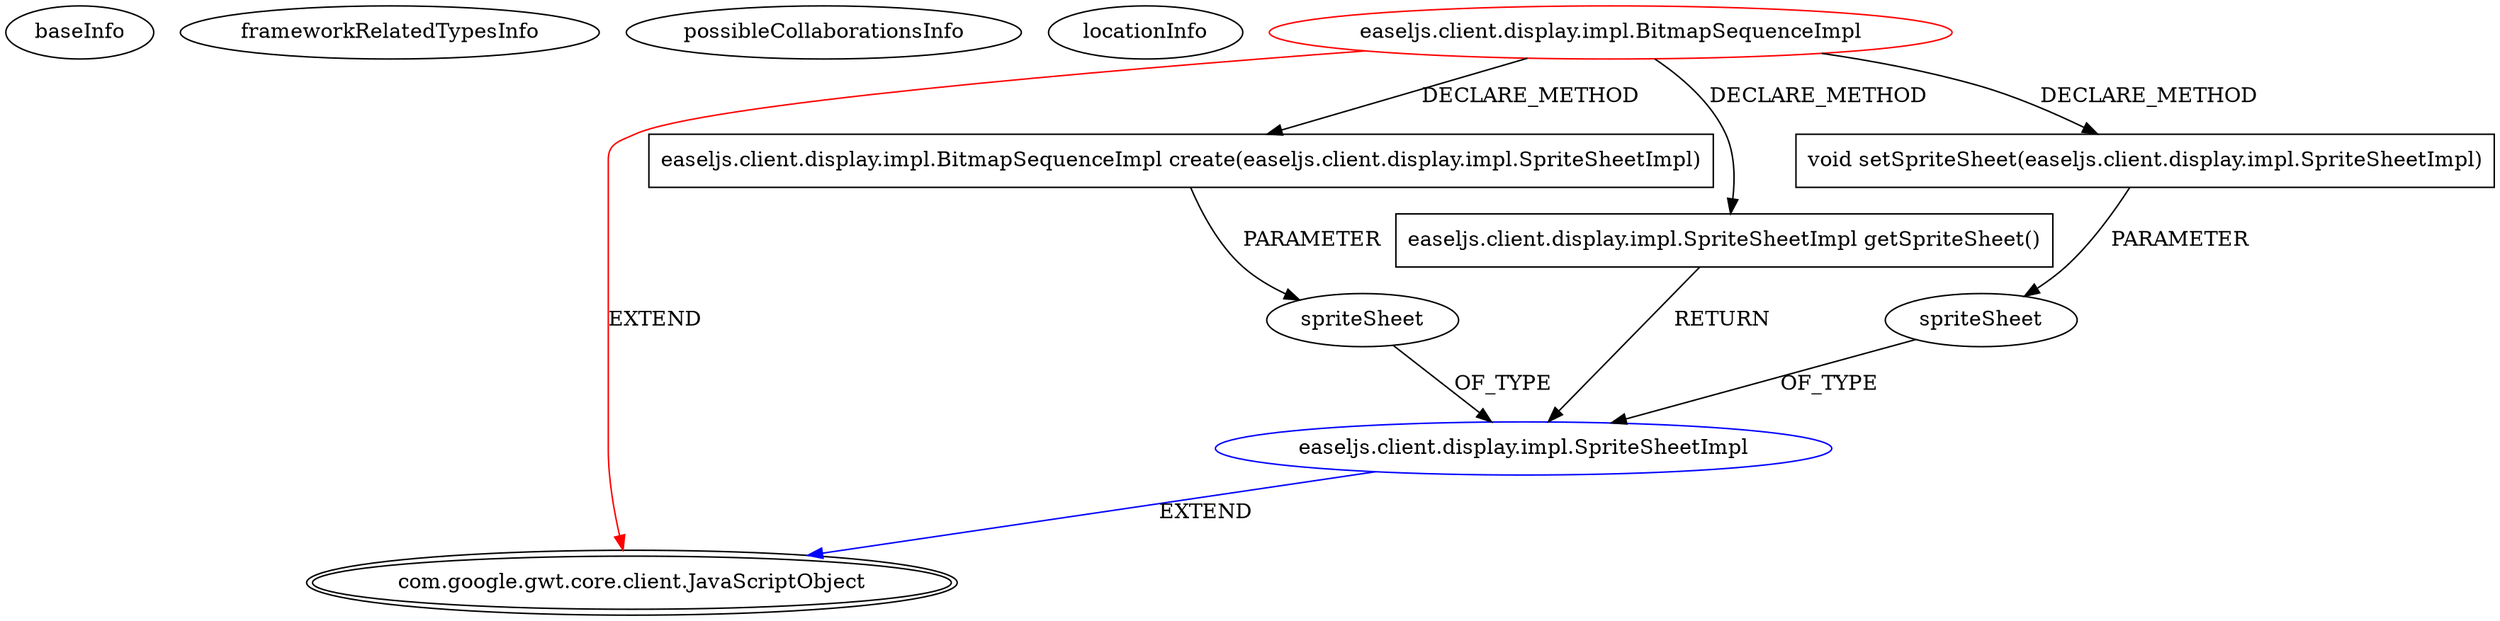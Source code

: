 digraph {
baseInfo[graphId=4557,category="extension_graph",isAnonymous=false,possibleRelation=true]
frameworkRelatedTypesInfo[0="com.google.gwt.core.client.JavaScriptObject"]
possibleCollaborationsInfo[0="4557~CLIENT_METHOD_DECLARATION-PARAMETER_DECLARATION-CLIENT_METHOD_DECLARATION-RETURN_TYPE-CLIENT_METHOD_DECLARATION-PARAMETER_DECLARATION-~com.google.gwt.core.client.JavaScriptObject ~com.google.gwt.core.client.JavaScriptObject ~false~false"]
locationInfo[projectName="timknip-easel-gwt",filePath="/timknip-easel-gwt/easel-gwt-master/src/easeljs/client/display/impl/BitmapSequenceImpl.java",contextSignature="BitmapSequenceImpl",graphId="4557"]
0[label="easeljs.client.display.impl.BitmapSequenceImpl",vertexType="ROOT_CLIENT_CLASS_DECLARATION",isFrameworkType=false,color=red]
1[label="com.google.gwt.core.client.JavaScriptObject",vertexType="FRAMEWORK_CLASS_TYPE",isFrameworkType=true,peripheries=2]
2[label="easeljs.client.display.impl.BitmapSequenceImpl create(easeljs.client.display.impl.SpriteSheetImpl)",vertexType="CLIENT_METHOD_DECLARATION",isFrameworkType=false,shape=box]
3[label="spriteSheet",vertexType="PARAMETER_DECLARATION",isFrameworkType=false]
4[label="easeljs.client.display.impl.SpriteSheetImpl",vertexType="REFERENCE_CLIENT_CLASS_DECLARATION",isFrameworkType=false,color=blue]
16[label="easeljs.client.display.impl.SpriteSheetImpl getSpriteSheet()",vertexType="CLIENT_METHOD_DECLARATION",isFrameworkType=false,shape=box]
20[label="void setSpriteSheet(easeljs.client.display.impl.SpriteSheetImpl)",vertexType="CLIENT_METHOD_DECLARATION",isFrameworkType=false,shape=box]
21[label="spriteSheet",vertexType="PARAMETER_DECLARATION",isFrameworkType=false]
0->1[label="EXTEND",color=red]
0->2[label="DECLARE_METHOD"]
4->1[label="EXTEND",color=blue]
3->4[label="OF_TYPE"]
2->3[label="PARAMETER"]
0->16[label="DECLARE_METHOD"]
16->4[label="RETURN"]
0->20[label="DECLARE_METHOD"]
21->4[label="OF_TYPE"]
20->21[label="PARAMETER"]
}
